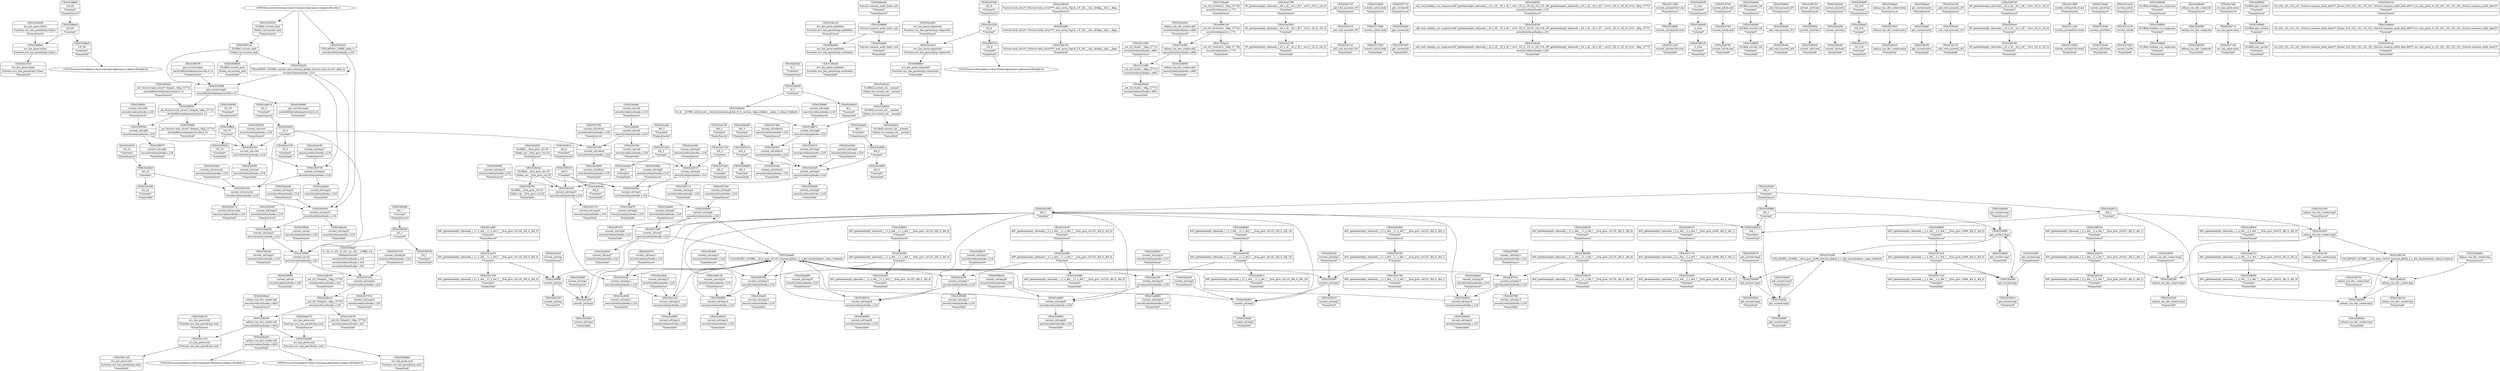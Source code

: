 digraph {
	CE0x52d4400 [shape=record,shape=Mrecord,label="{CE0x52d4400|avc_has_perm:tclass|Function::avc_has_perm&Arg::tclass::|*SummSource*}"]
	CE0x52e5020 [shape=record,shape=Mrecord,label="{CE0x52e5020|i32_22|*Constant*|*SummSource*}"]
	CE0x52d8690 [shape=record,shape=Mrecord,label="{CE0x52d8690|%struct.common_audit_data*_null|*Constant*}"]
	CE0x52dde50 [shape=record,shape=Mrecord,label="{CE0x52dde50|i8_1|*Constant*}"]
	CE0x52f1db0 [shape=record,shape=Mrecord,label="{CE0x52f1db0|current_sid:tobool1|security/selinux/hooks.c,218|*SummSource*}"]
	CE0x530c260 [shape=record,shape=Mrecord,label="{CE0x530c260|i32_22|*Constant*|*SummSink*}"]
	"CONST[source:0(mediator),value:0(static)][purpose:{operation}][SnkIdx:3]"
	CE0x52eb1f0 [shape=record,shape=Mrecord,label="{CE0x52eb1f0|selinux_tun_dev_create:tmp3|*SummSink*}"]
	CE0x52f3010 [shape=record,shape=Mrecord,label="{CE0x52f3010|current_sid:tmp2|*SummSink*}"]
	CE0x52e3b80 [shape=record,shape=Mrecord,label="{CE0x52e3b80|i64_5|*Constant*|*SummSink*}"]
	CE0x530aff0 [shape=record,shape=Mrecord,label="{CE0x530aff0|%struct.task_struct*_(%struct.task_struct**)*_asm_movq_%gs:$_1:P_,$0_,_r,im,_dirflag_,_fpsr_,_flags_}"]
	CE0x52e1260 [shape=record,shape=Mrecord,label="{CE0x52e1260|selinux_tun_dev_create:tmp3|*SummSource*}"]
	CE0x6996140 [shape=record,shape=Mrecord,label="{CE0x6996140|_ret_i32_%retval.0,_!dbg_!27728|security/selinux/avc.c,775}"]
	CE0x52e2780 [shape=record,shape=Mrecord,label="{CE0x52e2780|i8*_getelementptr_inbounds_(_45_x_i8_,_45_x_i8_*_.str12,_i32_0,_i32_0)|*Constant*|*SummSource*}"]
	CE0x52dc2b0 [shape=record,shape=Mrecord,label="{CE0x52dc2b0|current_sid:tmp1}"]
	CE0x52e4380 [shape=record,shape=Mrecord,label="{CE0x52e4380|i64*_getelementptr_inbounds_(_11_x_i64_,_11_x_i64_*___llvm_gcov_ctr125,_i64_0,_i64_9)|*Constant*|*SummSink*}"]
	CE0x52fa260 [shape=record,shape=Mrecord,label="{CE0x52fa260|i64*_getelementptr_inbounds_(_11_x_i64_,_11_x_i64_*___llvm_gcov_ctr125,_i64_0,_i64_6)|*Constant*|*SummSink*}"]
	CE0x52dc570 [shape=record,shape=Mrecord,label="{CE0x52dc570|_call_void_mcount()_#3}"]
	CE0x52fd090 [shape=record,shape=Mrecord,label="{CE0x52fd090|current_sid:tmp14|security/selinux/hooks.c,218}"]
	CE0x52e2b10 [shape=record,shape=Mrecord,label="{CE0x52e2b10|current_sid:tmp4|security/selinux/hooks.c,218}"]
	CE0x52fdd40 [shape=record,shape=Mrecord,label="{CE0x52fdd40|0:_i8,_:_GCMR_current_sid.__warned_internal_global_i8_0,_section_.data.unlikely_,_align_1:_elem_0:default:}"]
	CE0x725ba10 [shape=record,shape=Mrecord,label="{CE0x725ba10|_ret_i32_%retval.0,_!dbg_!27728|security/selinux/avc.c,775|*SummSink*}"]
	CE0x5318a50 [shape=record,shape=Mrecord,label="{CE0x5318a50|current_sid:do.body|*SummSource*}"]
	CE0x5306d90 [shape=record,shape=Mrecord,label="{CE0x5306d90|get_current:bb}"]
	CE0x52df240 [shape=record,shape=Mrecord,label="{CE0x52df240|_call_void_lockdep_rcu_suspicious(i8*_getelementptr_inbounds_(_25_x_i8_,_25_x_i8_*_.str3,_i32_0,_i32_0),_i32_218,_i8*_getelementptr_inbounds_(_45_x_i8_,_45_x_i8_*_.str12,_i32_0,_i32_0))_#10,_!dbg_!27727|security/selinux/hooks.c,218|*SummSource*}"]
	CE0x533cb80 [shape=record,shape=Mrecord,label="{CE0x533cb80|COLLAPSED:_GCMRE___llvm_gcov_ctr98_internal_global_2_x_i64_zeroinitializer:_elem_0:default:}"]
	CE0x52f5680 [shape=record,shape=Mrecord,label="{CE0x52f5680|current_sid:tmp17|security/selinux/hooks.c,218|*SummSink*}"]
	CE0x52f7bf0 [shape=record,shape=Mrecord,label="{CE0x52f7bf0|current_sid:tobool|security/selinux/hooks.c,218|*SummSource*}"]
	CE0x52fdf00 [shape=record,shape=Mrecord,label="{CE0x52fdf00|current_sid:tmp8|security/selinux/hooks.c,218|*SummSource*}"]
	CE0x52dc6e0 [shape=record,shape=Mrecord,label="{CE0x52dc6e0|current_sid:call|security/selinux/hooks.c,218}"]
	CE0x52e5bc0 [shape=record,shape=Mrecord,label="{CE0x52e5bc0|GLOBAL:current_sid.__warned|Global_var:current_sid.__warned|*SummSink*}"]
	CE0x52fce40 [shape=record,shape=Mrecord,label="{CE0x52fce40|current_sid:tmp13|security/selinux/hooks.c,218|*SummSink*}"]
	CE0x52f4440 [shape=record,shape=Mrecord,label="{CE0x52f4440|selinux_tun_dev_create:call|security/selinux/hooks.c,4652}"]
	CE0x5306f20 [shape=record,shape=Mrecord,label="{CE0x5306f20|i64*_getelementptr_inbounds_(_2_x_i64_,_2_x_i64_*___llvm_gcov_ctr98,_i64_0,_i64_0)|*Constant*|*SummSource*}"]
	CE0x52f7c90 [shape=record,shape=Mrecord,label="{CE0x52f7c90|current_sid:tobool|security/selinux/hooks.c,218}"]
	CE0x5359470 [shape=record,shape=Mrecord,label="{CE0x5359470|get_current:tmp2|*SummSource*}"]
	CE0x52e36a0 [shape=record,shape=Mrecord,label="{CE0x52e36a0|current_sid:tmp12|security/selinux/hooks.c,218|*SummSource*}"]
	CE0x5311d50 [shape=record,shape=Mrecord,label="{CE0x5311d50|current_sid:land.lhs.true|*SummSource*}"]
	CE0x532e880 [shape=record,shape=Mrecord,label="{CE0x532e880|get_current:tmp4|./arch/x86/include/asm/current.h,14}"]
	CE0x5300700 [shape=record,shape=Mrecord,label="{CE0x5300700|current_sid:tmp21|security/selinux/hooks.c,218}"]
	CE0x52f96f0 [shape=record,shape=Mrecord,label="{CE0x52f96f0|current_sid:call4|security/selinux/hooks.c,218|*SummSource*}"]
	CE0x4bd90e0 [shape=record,shape=Mrecord,label="{CE0x4bd90e0|_ret_i32_%call1,_!dbg_!27714|security/selinux/hooks.c,4661|*SummSink*}"]
	CE0x533cbf0 [shape=record,shape=Mrecord,label="{CE0x533cbf0|get_current:tmp|*SummSource*}"]
	CE0x53011a0 [shape=record,shape=Mrecord,label="{CE0x53011a0|avc_has_perm:tsid|Function::avc_has_perm&Arg::tsid::|*SummSink*}"]
	CE0x52ddba0 [shape=record,shape=Mrecord,label="{CE0x52ddba0|current_sid:tmp16|security/selinux/hooks.c,218|*SummSource*}"]
	CE0x530f860 [shape=record,shape=Mrecord,label="{CE0x530f860|current_sid:sid|security/selinux/hooks.c,220|*SummSink*}"]
	CE0x52e2be0 [shape=record,shape=Mrecord,label="{CE0x52e2be0|i64_3|*Constant*|*SummSink*}"]
	CE0x530f9e0 [shape=record,shape=Mrecord,label="{CE0x530f9e0|current_sid:sid|security/selinux/hooks.c,220|*SummSource*}"]
	CE0x52daa20 [shape=record,shape=Mrecord,label="{CE0x52daa20|selinux_tun_dev_create:call|security/selinux/hooks.c,4652|*SummSink*}"]
	CE0x52e62d0 [shape=record,shape=Mrecord,label="{CE0x52e62d0|current_sid:tmp14|security/selinux/hooks.c,218|*SummSink*}"]
	CE0x52f5910 [shape=record,shape=Mrecord,label="{CE0x52f5910|current_sid:tmp18|security/selinux/hooks.c,218}"]
	CE0x52e6400 [shape=record,shape=Mrecord,label="{CE0x52e6400|i1_true|*Constant*}"]
	CE0x52e8560 [shape=record,shape=Mrecord,label="{CE0x52e8560|i64*_getelementptr_inbounds_(_11_x_i64_,_11_x_i64_*___llvm_gcov_ctr125,_i64_0,_i64_10)|*Constant*|*SummSource*}"]
	CE0x5308e40 [shape=record,shape=Mrecord,label="{CE0x5308e40|current_sid:tmp20|security/selinux/hooks.c,218|*SummSource*}"]
	CE0x52da760 [shape=record,shape=Mrecord,label="{CE0x52da760|current_sid:do.end|*SummSink*}"]
	CE0x52e2c80 [shape=record,shape=Mrecord,label="{CE0x52e2c80|current_sid:tmp4|security/selinux/hooks.c,218|*SummSource*}"]
	CE0x5300020 [shape=record,shape=Mrecord,label="{CE0x5300020|i32_78|*Constant*|*SummSink*}"]
	CE0x52e5f40 [shape=record,shape=Mrecord,label="{CE0x52e5f40|selinux_tun_dev_create:tmp2|*SummSource*}"]
	CE0x52e81d0 [shape=record,shape=Mrecord,label="{CE0x52e81d0|i64*_getelementptr_inbounds_(_11_x_i64_,_11_x_i64_*___llvm_gcov_ctr125,_i64_0,_i64_10)|*Constant*}"]
	CE0x52f78f0 [shape=record,shape=Mrecord,label="{CE0x52f78f0|current_sid:tmp15|security/selinux/hooks.c,218|*SummSink*}"]
	CE0x530f360 [shape=record,shape=Mrecord,label="{CE0x530f360|i32_1|*Constant*}"]
	CE0x52f7da0 [shape=record,shape=Mrecord,label="{CE0x52f7da0|i64_2|*Constant*|*SummSink*}"]
	CE0x52db310 [shape=record,shape=Mrecord,label="{CE0x52db310|i64*_getelementptr_inbounds_(_2_x_i64_,_2_x_i64_*___llvm_gcov_ctr410,_i64_0,_i64_0)|*Constant*}"]
	CE0x52f1870 [shape=record,shape=Mrecord,label="{CE0x52f1870|current_sid:tmp11|security/selinux/hooks.c,218|*SummSource*}"]
	CE0x52e2180 [shape=record,shape=Mrecord,label="{CE0x52e2180|i64*_getelementptr_inbounds_(_11_x_i64_,_11_x_i64_*___llvm_gcov_ctr125,_i64_0,_i64_0)|*Constant*|*SummSink*}"]
	CE0x52e53e0 [shape=record,shape=Mrecord,label="{CE0x52e53e0|selinux_tun_dev_create:tmp2|*SummSink*}"]
	CE0x52fb090 [shape=record,shape=Mrecord,label="{CE0x52fb090|current_sid:tmp1|*SummSource*}"]
	CE0x52f7880 [shape=record,shape=Mrecord,label="{CE0x52f7880|current_sid:tmp15|security/selinux/hooks.c,218|*SummSource*}"]
	CE0x5300090 [shape=record,shape=Mrecord,label="{CE0x5300090|i32_78|*Constant*|*SummSource*}"]
	CE0x52dc320 [shape=record,shape=Mrecord,label="{CE0x52dc320|current_sid:tmp|*SummSink*}"]
	CE0x725ba80 [shape=record,shape=Mrecord,label="{CE0x725ba80|_ret_i32_%retval.0,_!dbg_!27728|security/selinux/avc.c,775|*SummSource*}"]
	CE0x53068f0 [shape=record,shape=Mrecord,label="{CE0x53068f0|get_current:tmp4|./arch/x86/include/asm/current.h,14|*SummSink*}"]
	CE0x52e3290 [shape=record,shape=Mrecord,label="{CE0x52e3290|i32_8|*Constant*|*SummSource*}"]
	CE0x52f7eb0 [shape=record,shape=Mrecord,label="{CE0x52f7eb0|i64_3|*Constant*}"]
	CE0x52f3080 [shape=record,shape=Mrecord,label="{CE0x52f3080|current_sid:tmp2}"]
	CE0x52da1e0 [shape=record,shape=Mrecord,label="{CE0x52da1e0|selinux_tun_dev_create:tmp|*SummSink*}"]
	CE0x5311dc0 [shape=record,shape=Mrecord,label="{CE0x5311dc0|current_sid:land.lhs.true|*SummSink*}"]
	CE0x52e41f0 [shape=record,shape=Mrecord,label="{CE0x52e41f0|i64*_getelementptr_inbounds_(_11_x_i64_,_11_x_i64_*___llvm_gcov_ctr125,_i64_0,_i64_9)|*Constant*|*SummSource*}"]
	CE0x52f7260 [shape=record,shape=Mrecord,label="{CE0x52f7260|current_sid:tmp6|security/selinux/hooks.c,218|*SummSource*}"]
	CE0x52e7170 [shape=record,shape=Mrecord,label="{CE0x52e7170|i64*_getelementptr_inbounds_(_2_x_i64_,_2_x_i64_*___llvm_gcov_ctr98,_i64_0,_i64_1)|*Constant*}"]
	CE0x52d4a00 [shape=record,shape=Mrecord,label="{CE0x52d4a00|GLOBAL:current_sid|*Constant*|*SummSource*}"]
	CE0x6f887e0 [shape=record,shape=Mrecord,label="{CE0x6f887e0|i32_8|*Constant*|*SummSink*}"]
	CE0x6f888e0 [shape=record,shape=Mrecord,label="{CE0x6f888e0|avc_has_perm:requested|Function::avc_has_perm&Arg::requested::|*SummSink*}"]
	CE0x52d89c0 [shape=record,shape=Mrecord,label="{CE0x52d89c0|i64*_getelementptr_inbounds_(_2_x_i64_,_2_x_i64_*___llvm_gcov_ctr410,_i64_0,_i64_0)|*Constant*|*SummSource*}"]
	CE0x52faa00 [shape=record,shape=Mrecord,label="{CE0x52faa00|_call_void_mcount()_#3|*SummSink*}"]
	CE0x52fe4a0 [shape=record,shape=Mrecord,label="{CE0x52fe4a0|GLOBAL:__llvm_gcov_ctr125|Global_var:__llvm_gcov_ctr125}"]
	CE0x53594e0 [shape=record,shape=Mrecord,label="{CE0x53594e0|get_current:tmp2|*SummSink*}"]
	CE0x530cbb0 [shape=record,shape=Mrecord,label="{CE0x530cbb0|i64*_getelementptr_inbounds_(_2_x_i64_,_2_x_i64_*___llvm_gcov_ctr98,_i64_0,_i64_1)|*Constant*|*SummSink*}"]
	CE0x52dc390 [shape=record,shape=Mrecord,label="{CE0x52dc390|i64_1|*Constant*}"]
	CE0x530b350 [shape=record,shape=Mrecord,label="{CE0x530b350|current_sid:if.end|*SummSource*}"]
	CE0x530ba80 [shape=record,shape=Mrecord,label="{CE0x530ba80|i64_4|*Constant*|*SummSource*}"]
	CE0x725b9a0 [shape=record,shape=Mrecord,label="{CE0x725b9a0|avc_has_perm:auditdata|Function::avc_has_perm&Arg::auditdata::|*SummSink*}"]
	CE0x52dbcb0 [shape=record,shape=Mrecord,label="{CE0x52dbcb0|current_sid:entry|*SummSink*}"]
	CE0x52df1d0 [shape=record,shape=Mrecord,label="{CE0x52df1d0|_call_void_lockdep_rcu_suspicious(i8*_getelementptr_inbounds_(_25_x_i8_,_25_x_i8_*_.str3,_i32_0,_i32_0),_i32_218,_i8*_getelementptr_inbounds_(_45_x_i8_,_45_x_i8_*_.str12,_i32_0,_i32_0))_#10,_!dbg_!27727|security/selinux/hooks.c,218}"]
	CE0x52e46b0 [shape=record,shape=Mrecord,label="{CE0x52e46b0|current_sid:tobool|security/selinux/hooks.c,218|*SummSink*}"]
	CE0x52e6af0 [shape=record,shape=Mrecord,label="{CE0x52e6af0|COLLAPSED:_GCMRE___llvm_gcov_ctr125_internal_global_11_x_i64_zeroinitializer:_elem_0:default:}"]
	CE0x52e1e20 [shape=record,shape=Mrecord,label="{CE0x52e1e20|current_sid:tmp12|security/selinux/hooks.c,218}"]
	CE0x52f9f30 [shape=record,shape=Mrecord,label="{CE0x52f9f30|i64*_getelementptr_inbounds_(_11_x_i64_,_11_x_i64_*___llvm_gcov_ctr125,_i64_0,_i64_6)|*Constant*|*SummSource*}"]
	CE0x52dbe10 [shape=record,shape=Mrecord,label="{CE0x52dbe10|_ret_i32_%tmp24,_!dbg_!27742|security/selinux/hooks.c,220}"]
	CE0x52f4b60 [shape=record,shape=Mrecord,label="{CE0x52f4b60|i32_218|*Constant*|*SummSource*}"]
	CE0x52d9c20 [shape=record,shape=Mrecord,label="{CE0x52d9c20|selinux_tun_dev_create:entry|*SummSink*}"]
	CE0x52f2010 [shape=record,shape=Mrecord,label="{CE0x52f2010|i64_4|*Constant*}"]
	CE0x5317940 [shape=record,shape=Mrecord,label="{CE0x5317940|current_sid:do.body|*SummSink*}"]
	CE0x52e4080 [shape=record,shape=Mrecord,label="{CE0x52e4080|i64*_getelementptr_inbounds_(_11_x_i64_,_11_x_i64_*___llvm_gcov_ctr125,_i64_0,_i64_9)|*Constant*}"]
	CE0x52f6ba0 [shape=record,shape=Mrecord,label="{CE0x52f6ba0|get_current:entry|*SummSource*}"]
	CE0x52fe780 [shape=record,shape=Mrecord,label="{CE0x52fe780|GLOBAL:__llvm_gcov_ctr125|Global_var:__llvm_gcov_ctr125|*SummSink*}"]
	CE0x52de6a0 [shape=record,shape=Mrecord,label="{CE0x52de6a0|selinux_tun_dev_create:entry|*SummSource*}"]
	CE0x52e8680 [shape=record,shape=Mrecord,label="{CE0x52e8680|current_sid:tmp19|security/selinux/hooks.c,218|*SummSink*}"]
	CE0x52e3f20 [shape=record,shape=Mrecord,label="{CE0x52e3f20|selinux_tun_dev_create:tmp3}"]
	CE0x52fe810 [shape=record,shape=Mrecord,label="{CE0x52fe810|i64_0|*Constant*|*SummSource*}"]
	CE0x5306420 [shape=record,shape=Mrecord,label="{CE0x5306420|GLOBAL:current_task|Global_var:current_task|*SummSource*}"]
	CE0x52da130 [shape=record,shape=Mrecord,label="{CE0x52da130|avc_has_perm:tsid|Function::avc_has_perm&Arg::tsid::|*SummSource*}"]
	CE0x5307a70 [shape=record,shape=Mrecord,label="{CE0x5307a70|i64*_getelementptr_inbounds_(_2_x_i64_,_2_x_i64_*___llvm_gcov_ctr98,_i64_0,_i64_0)|*Constant*}"]
	CE0x530c420 [shape=record,shape=Mrecord,label="{CE0x530c420|COLLAPSED:_CMRE:_elem_0::|security/selinux/hooks.c,218}"]
	CE0x52d8de0 [shape=record,shape=Mrecord,label="{CE0x52d8de0|avc_has_perm:ssid|Function::avc_has_perm&Arg::ssid::|*SummSink*}"]
	CE0x52de330 [shape=record,shape=Mrecord,label="{CE0x52de330|i64*_getelementptr_inbounds_(_2_x_i64_,_2_x_i64_*___llvm_gcov_ctr410,_i64_0,_i64_1)|*Constant*|*SummSink*}"]
	CE0x52e82b0 [shape=record,shape=Mrecord,label="{CE0x52e82b0|current_sid:tmp19|security/selinux/hooks.c,218|*SummSource*}"]
	CE0x52e65d0 [shape=record,shape=Mrecord,label="{CE0x52e65d0|i1_true|*Constant*|*SummSource*}"]
	CE0x52e69f0 [shape=record,shape=Mrecord,label="{CE0x52e69f0|current_sid:tmp}"]
	CE0x66bafb0 [shape=record,shape=Mrecord,label="{CE0x66bafb0|avc_has_perm:auditdata|Function::avc_has_perm&Arg::auditdata::}"]
	CE0x52e2220 [shape=record,shape=Mrecord,label="{CE0x52e2220|current_sid:tmp|*SummSource*}"]
	CE0x5307940 [shape=record,shape=Mrecord,label="{CE0x5307940|get_current:bb|*SummSink*}"]
	CE0x52f6af0 [shape=record,shape=Mrecord,label="{CE0x52f6af0|get_current:entry}"]
	CE0x53154f0 [shape=record,shape=Mrecord,label="{CE0x53154f0|_ret_i32_%call1,_!dbg_!27714|security/selinux/hooks.c,4661}"]
	CE0x52ebf00 [shape=record,shape=Mrecord,label="{CE0x52ebf00|current_sid:tmp18|security/selinux/hooks.c,218|*SummSink*}"]
	CE0x532e7c0 [shape=record,shape=Mrecord,label="{CE0x532e7c0|_call_void_mcount()_#3|*SummSink*}"]
	CE0x52f7470 [shape=record,shape=Mrecord,label="{CE0x52f7470|current_sid:tmp6|security/selinux/hooks.c,218|*SummSink*}"]
	CE0x52d52f0 [shape=record,shape=Mrecord,label="{CE0x52d52f0|i64_1|*Constant*|*SummSource*}"]
	CE0x52d9fd0 [shape=record,shape=Mrecord,label="{CE0x52d9fd0|GLOBAL:current_sid|*Constant*|*SummSink*}"]
	CE0x52e6010 [shape=record,shape=Mrecord,label="{CE0x52e6010|i64*_getelementptr_inbounds_(_2_x_i64_,_2_x_i64_*___llvm_gcov_ctr98,_i64_0,_i64_1)|*Constant*|*SummSource*}"]
	CE0x52d9750 [shape=record,shape=Mrecord,label="{CE0x52d9750|selinux_tun_dev_create:tmp1|*SummSource*}"]
	CE0x52fd790 [shape=record,shape=Mrecord,label="{CE0x52fd790|i8*_getelementptr_inbounds_(_25_x_i8_,_25_x_i8_*_.str3,_i32_0,_i32_0)|*Constant*|*SummSink*}"]
	CE0x5312f60 [shape=record,shape=Mrecord,label="{CE0x5312f60|current_sid:land.lhs.true2|*SummSource*}"]
	CE0x5319c60 [shape=record,shape=Mrecord,label="{CE0x5319c60|current_sid:if.then}"]
	CE0x52e3a40 [shape=record,shape=Mrecord,label="{CE0x52e3a40|current_sid:tmp9|security/selinux/hooks.c,218}"]
	CE0x530cb40 [shape=record,shape=Mrecord,label="{CE0x530cb40|current_sid:tmp22|security/selinux/hooks.c,218|*SummSource*}"]
	CE0x52fdbe0 [shape=record,shape=Mrecord,label="{CE0x52fdbe0|i16_49|*Constant*}"]
	CE0x5313120 [shape=record,shape=Mrecord,label="{CE0x5313120|current_sid:bb}"]
	CE0x52e6120 [shape=record,shape=Mrecord,label="{CE0x52e6120|current_sid:tmp14|security/selinux/hooks.c,218|*SummSource*}"]
	CE0x52d42a0 [shape=record,shape=Mrecord,label="{CE0x52d42a0|current_sid:entry|*SummSource*}"]
	CE0x52e4eb0 [shape=record,shape=Mrecord,label="{CE0x52e4eb0|current_sid:tmp21|security/selinux/hooks.c,218|*SummSink*}"]
	CE0x52d6180 [shape=record,shape=Mrecord,label="{CE0x52d6180|selinux_tun_dev_create:tmp2}"]
	CE0x52dea50 [shape=record,shape=Mrecord,label="{CE0x52dea50|current_sid:tmp3|*SummSource*}"]
	CE0x52e1020 [shape=record,shape=Mrecord,label="{CE0x52e1020|i32_0|*Constant*|*SummSink*}"]
	CE0x52fd700 [shape=record,shape=Mrecord,label="{CE0x52fd700|i8*_getelementptr_inbounds_(_25_x_i8_,_25_x_i8_*_.str3,_i32_0,_i32_0)|*Constant*|*SummSource*}"]
	CE0x52f2590 [shape=record,shape=Mrecord,label="{CE0x52f2590|current_sid:tmp13|security/selinux/hooks.c,218}"]
	CE0x52fd9a0 [shape=record,shape=Mrecord,label="{CE0x52fd9a0|GLOBAL:lockdep_rcu_suspicious|*Constant*|*SummSink*}"]
	CE0x52fcdd0 [shape=record,shape=Mrecord,label="{CE0x52fcdd0|current_sid:tmp13|security/selinux/hooks.c,218|*SummSource*}"]
	CE0x52f28f0 [shape=record,shape=Mrecord,label="{CE0x52f28f0|i64*_getelementptr_inbounds_(_11_x_i64_,_11_x_i64_*___llvm_gcov_ctr125,_i64_0,_i64_6)|*Constant*}"]
	CE0x52d4ab0 [shape=record,shape=Mrecord,label="{CE0x52d4ab0|selinux_tun_dev_create:tmp|*SummSource*}"]
	CE0x52d8e90 [shape=record,shape=Mrecord,label="{CE0x52d8e90|selinux_tun_dev_create:bb|*SummSource*}"]
	CE0x52e86f0 [shape=record,shape=Mrecord,label="{CE0x52e86f0|current_sid:tmp20|security/selinux/hooks.c,218}"]
	CE0x52e0e70 [shape=record,shape=Mrecord,label="{CE0x52e0e70|i32_0|*Constant*|*SummSource*}"]
	CE0x532de90 [shape=record,shape=Mrecord,label="{CE0x532de90|get_current:tmp3|*SummSource*}"]
	CE0x52e8a80 [shape=record,shape=Mrecord,label="{CE0x52e8a80|current_sid:tmp7|security/selinux/hooks.c,218|*SummSource*}"]
	"CONST[source:2(external),value:2(dynamic)][purpose:{subject}][SrcIdx:1]"
	CE0x52dc750 [shape=record,shape=Mrecord,label="{CE0x52dc750|_call_void_mcount()_#3|*SummSource*}"]
	CE0x52f9870 [shape=record,shape=Mrecord,label="{CE0x52f9870|current_sid:call4|security/selinux/hooks.c,218|*SummSink*}"]
	CE0x530df00 [shape=record,shape=Mrecord,label="{CE0x530df00|current_sid:tmp5|security/selinux/hooks.c,218|*SummSource*}"]
	CE0x53093b0 [shape=record,shape=Mrecord,label="{CE0x53093b0|current_sid:call4|security/selinux/hooks.c,218}"]
	CE0x52e43f0 [shape=record,shape=Mrecord,label="{CE0x52e43f0|current_sid:tmp17|security/selinux/hooks.c,218}"]
	CE0x52e8830 [shape=record,shape=Mrecord,label="{CE0x52e8830|selinux_tun_dev_create:call1|security/selinux/hooks.c,4661|*SummSink*}"]
	CE0x530c5a0 [shape=record,shape=Mrecord,label="{CE0x530c5a0|current_sid:security|security/selinux/hooks.c,218|*SummSource*}"]
	CE0x530c670 [shape=record,shape=Mrecord,label="{CE0x530c670|current_sid:security|security/selinux/hooks.c,218|*SummSink*}"]
	CE0x53077c0 [shape=record,shape=Mrecord,label="{CE0x53077c0|get_current:bb|*SummSource*}"]
	CE0x52dc0b0 [shape=record,shape=Mrecord,label="{CE0x52dc0b0|GLOBAL:current_sid|*Constant*}"]
	CE0x52d6fe0 [shape=record,shape=Mrecord,label="{CE0x52d6fe0|avc_has_perm:tclass|Function::avc_has_perm&Arg::tclass::}"]
	CE0x5308500 [shape=record,shape=Mrecord,label="{CE0x5308500|i64*_getelementptr_inbounds_(_11_x_i64_,_11_x_i64_*___llvm_gcov_ctr125,_i64_0,_i64_8)|*Constant*|*SummSource*}"]
	CE0x52d8d30 [shape=record,shape=Mrecord,label="{CE0x52d8d30|i64*_getelementptr_inbounds_(_2_x_i64_,_2_x_i64_*___llvm_gcov_ctr410,_i64_0,_i64_0)|*Constant*|*SummSink*}"]
	CE0x5308490 [shape=record,shape=Mrecord,label="{CE0x5308490|i64*_getelementptr_inbounds_(_11_x_i64_,_11_x_i64_*___llvm_gcov_ctr125,_i64_0,_i64_8)|*Constant*}"]
	CE0x530df70 [shape=record,shape=Mrecord,label="{CE0x530df70|current_sid:tmp5|security/selinux/hooks.c,218|*SummSink*}"]
	CE0x530f700 [shape=record,shape=Mrecord,label="{CE0x530f700|i32_1|*Constant*|*SummSink*}"]
	CE0x5319e40 [shape=record,shape=Mrecord,label="{CE0x5319e40|current_sid:if.then|*SummSink*}"]
	CE0x52e8c00 [shape=record,shape=Mrecord,label="{CE0x52e8c00|current_sid:tmp7|security/selinux/hooks.c,218|*SummSink*}"]
	CE0x5308b50 [shape=record,shape=Mrecord,label="{CE0x5308b50|GLOBAL:current_task|Global_var:current_task|*SummSink*}"]
	CE0x52dc7c0 [shape=record,shape=Mrecord,label="{CE0x52dc7c0|_call_void_mcount()_#3|*SummSink*}"]
	CE0x52fc700 [shape=record,shape=Mrecord,label="{CE0x52fc700|current_sid:call|security/selinux/hooks.c,218|*SummSink*}"]
	CE0x52fc840 [shape=record,shape=Mrecord,label="{CE0x52fc840|i32_0|*Constant*}"]
	CE0x52eca60 [shape=record,shape=Mrecord,label="{CE0x52eca60|current_sid:call|security/selinux/hooks.c,218|*SummSource*}"]
	"CONST[source:0(mediator),value:2(dynamic)][purpose:{object}][SnkIdx:1]"
	CE0x52df870 [shape=record,shape=Mrecord,label="{CE0x52df870|current_sid:tmp8|security/selinux/hooks.c,218}"]
	CE0x52d4710 [shape=record,shape=Mrecord,label="{CE0x52d4710|avc_has_perm:entry}"]
	CE0x532df90 [shape=record,shape=Mrecord,label="{CE0x532df90|get_current:tmp3|*SummSink*}"]
	CE0x52e2aa0 [shape=record,shape=Mrecord,label="{CE0x52e2aa0|i64_3|*Constant*|*SummSource*}"]
	CE0x52dbb50 [shape=record,shape=Mrecord,label="{CE0x52dbb50|selinux_tun_dev_create:bb|*SummSink*}"]
	CE0x5359980 [shape=record,shape=Mrecord,label="{CE0x5359980|i64_1|*Constant*}"]
	CE0x52e55e0 [shape=record,shape=Mrecord,label="{CE0x52e55e0|i64*_getelementptr_inbounds_(_11_x_i64_,_11_x_i64_*___llvm_gcov_ctr125,_i64_0,_i64_1)|*Constant*|*SummSource*}"]
	CE0x52f16a0 [shape=record,shape=Mrecord,label="{CE0x52f16a0|current_sid:tmp11|security/selinux/hooks.c,218}"]
	CE0x52d9150 [shape=record,shape=Mrecord,label="{CE0x52d9150|_ret_i32_%tmp24,_!dbg_!27742|security/selinux/hooks.c,220|*SummSource*}"]
	CE0x52f6960 [shape=record,shape=Mrecord,label="{CE0x52f6960|GLOBAL:get_current|*Constant*|*SummSink*}"]
	CE0x52e1150 [shape=record,shape=Mrecord,label="{CE0x52e1150|avc_has_perm:tsid|Function::avc_has_perm&Arg::tsid::}"]
	CE0x52f6fd0 [shape=record,shape=Mrecord,label="{CE0x52f6fd0|_ret_%struct.task_struct*_%tmp4,_!dbg_!27714|./arch/x86/include/asm/current.h,14|*SummSink*}"]
	CE0x52e3410 [shape=record,shape=Mrecord,label="{CE0x52e3410|avc_has_perm:requested|Function::avc_has_perm&Arg::requested::}"]
	CE0x5300320 [shape=record,shape=Mrecord,label="{CE0x5300320|current_sid:cred|security/selinux/hooks.c,218|*SummSource*}"]
	CE0x52e4720 [shape=record,shape=Mrecord,label="{CE0x52e4720|i64_2|*Constant*}"]
	CE0x530c9c0 [shape=record,shape=Mrecord,label="{CE0x530c9c0|current_sid:tmp22|security/selinux/hooks.c,218}"]
	CE0x52e74f0 [shape=record,shape=Mrecord,label="{CE0x52e74f0|avc_has_perm:entry|*SummSource*}"]
	CE0x52fd800 [shape=record,shape=Mrecord,label="{CE0x52fd800|GLOBAL:lockdep_rcu_suspicious|*Constant*}"]
	CE0x52e8610 [shape=record,shape=Mrecord,label="{CE0x52e8610|i64*_getelementptr_inbounds_(_11_x_i64_,_11_x_i64_*___llvm_gcov_ctr125,_i64_0,_i64_10)|*Constant*|*SummSink*}"]
	CE0x52ec6f0 [shape=record,shape=Mrecord,label="{CE0x52ec6f0|selinux_tun_dev_create:call1|security/selinux/hooks.c,4661}"]
	CE0x66baed0 [shape=record,shape=Mrecord,label="{CE0x66baed0|%struct.common_audit_data*_null|*Constant*|*SummSource*}"]
	CE0x52de280 [shape=record,shape=Mrecord,label="{CE0x52de280|avc_has_perm:ssid|Function::avc_has_perm&Arg::ssid::}"]
	CE0x52d48a0 [shape=record,shape=Mrecord,label="{CE0x52d48a0|i16_49|*Constant*|*SummSink*}"]
	CE0x52db7e0 [shape=record,shape=Mrecord,label="{CE0x52db7e0|COLLAPSED:_GCMRE___llvm_gcov_ctr410_internal_global_2_x_i64_zeroinitializer:_elem_0:default:}"]
	CE0x530de90 [shape=record,shape=Mrecord,label="{CE0x530de90|current_sid:tmp6|security/selinux/hooks.c,218}"]
	CE0x52f6f30 [shape=record,shape=Mrecord,label="{CE0x52f6f30|_ret_%struct.task_struct*_%tmp4,_!dbg_!27714|./arch/x86/include/asm/current.h,14}"]
	CE0x52fe650 [shape=record,shape=Mrecord,label="{CE0x52fe650|GLOBAL:__llvm_gcov_ctr125|Global_var:__llvm_gcov_ctr125|*SummSource*}"]
	CE0x52d7810 [shape=record,shape=Mrecord,label="{CE0x52d7810|selinux_tun_dev_create:entry}"]
	CE0x52e5a40 [shape=record,shape=Mrecord,label="{CE0x52e5a40|GLOBAL:current_sid.__warned|Global_var:current_sid.__warned|*SummSource*}"]
	CE0x52f4130 [shape=record,shape=Mrecord,label="{CE0x52f4130|i32_(i32,_i32,_i16,_i32,_%struct.common_audit_data*)*_bitcast_(i32_(i32,_i32,_i16,_i32,_%struct.common_audit_data.495*)*_avc_has_perm_to_i32_(i32,_i32,_i16,_i32,_%struct.common_audit_data*)*)|*Constant*|*SummSource*}"]
	CE0x52d94a0 [shape=record,shape=Mrecord,label="{CE0x52d94a0|selinux_tun_dev_create:call|security/selinux/hooks.c,4652|*SummSource*}"]
	CE0x52e9450 [shape=record,shape=Mrecord,label="{CE0x52e9450|i8_1|*Constant*|*SummSink*}"]
	CE0x52fb160 [shape=record,shape=Mrecord,label="{CE0x52fb160|i64*_getelementptr_inbounds_(_11_x_i64_,_11_x_i64_*___llvm_gcov_ctr125,_i64_0,_i64_1)|*Constant*}"]
	CE0x52df2b0 [shape=record,shape=Mrecord,label="{CE0x52df2b0|_call_void_lockdep_rcu_suspicious(i8*_getelementptr_inbounds_(_25_x_i8_,_25_x_i8_*_.str3,_i32_0,_i32_0),_i32_218,_i8*_getelementptr_inbounds_(_45_x_i8_,_45_x_i8_*_.str12,_i32_0,_i32_0))_#10,_!dbg_!27727|security/selinux/hooks.c,218|*SummSink*}"]
	CE0x5311eb0 [shape=record,shape=Mrecord,label="{CE0x5311eb0|current_sid:land.lhs.true2}"]
	CE0x52e54b0 [shape=record,shape=Mrecord,label="{CE0x52e54b0|current_sid:tmp1|*SummSink*}"]
	CE0x53167b0 [shape=record,shape=Mrecord,label="{CE0x53167b0|current_sid:do.end}"]
	CE0x52f04e0 [shape=record,shape=Mrecord,label="{CE0x52f04e0|_call_void_mcount()_#3}"]
	CE0x53001b0 [shape=record,shape=Mrecord,label="{CE0x53001b0|current_sid:cred|security/selinux/hooks.c,218}"]
	CE0x52e8d30 [shape=record,shape=Mrecord,label="{CE0x52e8d30|GLOBAL:current_sid.__warned|Global_var:current_sid.__warned}"]
	CE0x5359400 [shape=record,shape=Mrecord,label="{CE0x5359400|get_current:tmp2}"]
	CE0x5307140 [shape=record,shape=Mrecord,label="{CE0x5307140|i64*_getelementptr_inbounds_(_2_x_i64_,_2_x_i64_*___llvm_gcov_ctr98,_i64_0,_i64_0)|*Constant*|*SummSink*}"]
	CE0x530ed30 [shape=record,shape=Mrecord,label="{CE0x530ed30|current_sid:tmp23|security/selinux/hooks.c,218}"]
	CE0x52ec800 [shape=record,shape=Mrecord,label="{CE0x52ec800|avc_has_perm:requested|Function::avc_has_perm&Arg::requested::|*SummSource*}"]
	CE0x5300fd0 [shape=record,shape=Mrecord,label="{CE0x5300fd0|current_sid:tmp10|security/selinux/hooks.c,218|*SummSource*}"]
	CE0x52d8b20 [shape=record,shape=Mrecord,label="{CE0x52d8b20|selinux_tun_dev_create:tmp}"]
	CE0x52e31b0 [shape=record,shape=Mrecord,label="{CE0x52e31b0|avc_has_perm:tclass|Function::avc_has_perm&Arg::tclass::|*SummSink*}"]
	CE0x52f75d0 [shape=record,shape=Mrecord,label="{CE0x52f75d0|current_sid:tmp7|security/selinux/hooks.c,218}"]
	CE0x52de800 [shape=record,shape=Mrecord,label="{CE0x52de800|current_sid:tmp3}"]
	CE0x52fa420 [shape=record,shape=Mrecord,label="{CE0x52fa420|current_sid:tobool1|security/selinux/hooks.c,218}"]
	CE0x52f9400 [shape=record,shape=Mrecord,label="{CE0x52f9400|current_sid:if.end}"]
	CE0x52ebd80 [shape=record,shape=Mrecord,label="{CE0x52ebd80|current_sid:tmp18|security/selinux/hooks.c,218|*SummSource*}"]
	CE0x52d47f0 [shape=record,shape=Mrecord,label="{CE0x52d47f0|_ret_i32_%tmp24,_!dbg_!27742|security/selinux/hooks.c,220|*SummSink*}"]
	CE0x52d4d70 [shape=record,shape=Mrecord,label="{CE0x52d4d70|i64*_getelementptr_inbounds_(_2_x_i64_,_2_x_i64_*___llvm_gcov_ctr410,_i64_0,_i64_1)|*Constant*}"]
	CE0x532e720 [shape=record,shape=Mrecord,label="{CE0x532e720|_call_void_mcount()_#3|*SummSource*}"]
	CE0x52e3ab0 [shape=record,shape=Mrecord,label="{CE0x52e3ab0|i64_5|*Constant*|*SummSource*}"]
	CE0x52fe8b0 [shape=record,shape=Mrecord,label="{CE0x52fe8b0|_call_void_mcount()_#3|*SummSource*}"]
	CE0x52f6c90 [shape=record,shape=Mrecord,label="{CE0x52f6c90|get_current:entry|*SummSink*}"]
	CE0x530f1d0 [shape=record,shape=Mrecord,label="{CE0x530f1d0|current_sid:tmp23|security/selinux/hooks.c,218|*SummSink*}"]
	CE0x52de120 [shape=record,shape=Mrecord,label="{CE0x52de120|avc_has_perm:auditdata|Function::avc_has_perm&Arg::auditdata::|*SummSource*}"]
	CE0x52da970 [shape=record,shape=Mrecord,label="{CE0x52da970|avc_has_perm:ssid|Function::avc_has_perm&Arg::ssid::|*SummSource*}"]
	CE0x53178d0 [shape=record,shape=Mrecord,label="{CE0x53178d0|current_sid:do.body}"]
	CE0x52f1ee0 [shape=record,shape=Mrecord,label="{CE0x52f1ee0|current_sid:tobool1|security/selinux/hooks.c,218|*SummSink*}"]
	CE0x530dd00 [shape=record,shape=Mrecord,label="{CE0x530dd00|current_sid:tmp5|security/selinux/hooks.c,218}"]
	CE0x52f3180 [shape=record,shape=Mrecord,label="{CE0x52f3180|current_sid:tmp2|*SummSource*}"]
	CE0x52e68e0 [shape=record,shape=Mrecord,label="{CE0x52e68e0|get_current:tmp1|*SummSink*}"]
	CE0x53599f0 [shape=record,shape=Mrecord,label="{CE0x53599f0|get_current:tmp1}"]
	CE0x530b3c0 [shape=record,shape=Mrecord,label="{CE0x530b3c0|current_sid:if.end|*SummSink*}"]
	CE0x52e4dc0 [shape=record,shape=Mrecord,label="{CE0x52e4dc0|i32_22|*Constant*}"]
	CE0x5306ad0 [shape=record,shape=Mrecord,label="{CE0x5306ad0|0:_i32,_4:_i32,_8:_i32,_12:_i32,_:_CMRE_4,8_|*MultipleSource*|security/selinux/hooks.c,218|security/selinux/hooks.c,218|security/selinux/hooks.c,220}"]
	CE0x5307520 [shape=record,shape=Mrecord,label="{CE0x5307520|current_sid:tmp24|security/selinux/hooks.c,220|*SummSource*}"]
	CE0x52f6800 [shape=record,shape=Mrecord,label="{CE0x52f6800|GLOBAL:get_current|*Constant*|*SummSource*}"]
	CE0x531afb0 [shape=record,shape=Mrecord,label="{CE0x531afb0|i64*_getelementptr_inbounds_(_11_x_i64_,_11_x_i64_*___llvm_gcov_ctr125,_i64_0,_i64_0)|*Constant*|*SummSource*}"]
	CE0x52e25d0 [shape=record,shape=Mrecord,label="{CE0x52e25d0|i8*_getelementptr_inbounds_(_45_x_i8_,_45_x_i8_*_.str12,_i32_0,_i32_0)|*Constant*}"]
	CE0x52dd9a0 [shape=record,shape=Mrecord,label="{CE0x52dd9a0|current_sid:tmp16|security/selinux/hooks.c,218}"]
	CE0x52e4790 [shape=record,shape=Mrecord,label="{CE0x52e4790|i64_2|*Constant*|*SummSource*}"]
	CE0x5315560 [shape=record,shape=Mrecord,label="{CE0x5315560|_ret_i32_%call1,_!dbg_!27714|security/selinux/hooks.c,4661|*SummSource*}"]
	CE0x52f5110 [shape=record,shape=Mrecord,label="{CE0x52f5110|current_sid:tmp4|security/selinux/hooks.c,218|*SummSink*}"]
	CE0x52e2470 [shape=record,shape=Mrecord,label="{CE0x52e2470|i32_218|*Constant*|*SummSink*}"]
	CE0x52fa520 [shape=record,shape=Mrecord,label="{CE0x52fa520|current_sid:tmp8|security/selinux/hooks.c,218|*SummSink*}"]
	CE0x530dc90 [shape=record,shape=Mrecord,label="{CE0x530dc90|i64_0|*Constant*|*SummSink*}"]
	CE0x5307430 [shape=record,shape=Mrecord,label="{CE0x5307430|current_sid:tmp24|security/selinux/hooks.c,220}"]
	CE0x52da810 [shape=record,shape=Mrecord,label="{CE0x52da810|i64_1|*Constant*}"]
	CE0x52f41a0 [shape=record,shape=Mrecord,label="{CE0x52f41a0|i32_(i32,_i32,_i16,_i32,_%struct.common_audit_data*)*_bitcast_(i32_(i32,_i32,_i16,_i32,_%struct.common_audit_data.495*)*_avc_has_perm_to_i32_(i32,_i32,_i16,_i32,_%struct.common_audit_data*)*)|*Constant*|*SummSink*}"]
	CE0x52e88a0 [shape=record,shape=Mrecord,label="{CE0x52e88a0|i32_(i32,_i32,_i16,_i32,_%struct.common_audit_data*)*_bitcast_(i32_(i32,_i32,_i16,_i32,_%struct.common_audit_data.495*)*_avc_has_perm_to_i32_(i32,_i32,_i16,_i32,_%struct.common_audit_data*)*)|*Constant*}"]
	CE0x5307610 [shape=record,shape=Mrecord,label="{CE0x5307610|current_sid:tmp24|security/selinux/hooks.c,220|*SummSink*}"]
	CE0x53003f0 [shape=record,shape=Mrecord,label="{CE0x53003f0|current_sid:cred|security/selinux/hooks.c,218|*SummSink*}"]
	CE0x52f99a0 [shape=record,shape=Mrecord,label="{CE0x52f99a0|GLOBAL:get_current|*Constant*}"]
	CE0x52e3220 [shape=record,shape=Mrecord,label="{CE0x52e3220|i32_8|*Constant*}"]
	CE0x52e3800 [shape=record,shape=Mrecord,label="{CE0x52e3800|current_sid:tmp12|security/selinux/hooks.c,218|*SummSink*}"]
	CE0x531ae70 [shape=record,shape=Mrecord,label="{CE0x531ae70|i64*_getelementptr_inbounds_(_11_x_i64_,_11_x_i64_*___llvm_gcov_ctr125,_i64_0,_i64_0)|*Constant*}"]
	CE0x52de490 [shape=record,shape=Mrecord,label="{CE0x52de490|selinux_tun_dev_create:tmp1}"]
	CE0x52fffb0 [shape=record,shape=Mrecord,label="{CE0x52fffb0|i32_78|*Constant*}"]
	CE0x52d95f0 [shape=record,shape=Mrecord,label="{CE0x52d95f0|selinux_tun_dev_create:bb}"]
	CE0x52f7810 [shape=record,shape=Mrecord,label="{CE0x52f7810|current_sid:tmp15|security/selinux/hooks.c,218}"]
	CE0x530f940 [shape=record,shape=Mrecord,label="{CE0x530f940|current_sid:sid|security/selinux/hooks.c,220}"]
	CE0x52ddfe0 [shape=record,shape=Mrecord,label="{CE0x52ddfe0|i16_49|*Constant*|*SummSource*}"]
	CE0x52e3d20 [shape=record,shape=Mrecord,label="{CE0x52e3d20|current_sid:tmp9|security/selinux/hooks.c,218|*SummSource*}"]
	CE0x530f580 [shape=record,shape=Mrecord,label="{CE0x530f580|i32_1|*Constant*|*SummSource*}"]
	CE0x530f050 [shape=record,shape=Mrecord,label="{CE0x530f050|current_sid:tmp23|security/selinux/hooks.c,218|*SummSource*}"]
	CE0x52fdaa0 [shape=record,shape=Mrecord,label="{CE0x52fdaa0|i32_218|*Constant*}"]
	CE0x52e7100 [shape=record,shape=Mrecord,label="{CE0x52e7100|avc_has_perm:entry|*SummSink*}"]
	CE0x52e5790 [shape=record,shape=Mrecord,label="{CE0x52e5790|i64*_getelementptr_inbounds_(_11_x_i64_,_11_x_i64_*___llvm_gcov_ctr125,_i64_0,_i64_1)|*Constant*|*SummSink*}"]
	CE0x52ddd20 [shape=record,shape=Mrecord,label="{CE0x52ddd20|current_sid:tmp16|security/selinux/hooks.c,218|*SummSink*}"]
	CE0x533d010 [shape=record,shape=Mrecord,label="{CE0x533d010|get_current:tmp|*SummSink*}"]
	CE0x535a680 [shape=record,shape=Mrecord,label="{CE0x535a680|get_current:tmp}"]
	CE0x53061a0 [shape=record,shape=Mrecord,label="{CE0x53061a0|GLOBAL:current_task|Global_var:current_task}"]
	CE0x52f1570 [shape=record,shape=Mrecord,label="{CE0x52f1570|current_sid:tmp10|security/selinux/hooks.c,218|*SummSink*}"]
	CE0x52f5610 [shape=record,shape=Mrecord,label="{CE0x52f5610|current_sid:tmp17|security/selinux/hooks.c,218|*SummSource*}"]
	CE0x5300d00 [shape=record,shape=Mrecord,label="{CE0x5300d00|current_sid:tmp9|security/selinux/hooks.c,218|*SummSink*}"]
	CE0x52da340 [shape=record,shape=Mrecord,label="{CE0x52da340|selinux_tun_dev_create:call1|security/selinux/hooks.c,4661|*SummSource*}"]
	CE0x5316740 [shape=record,shape=Mrecord,label="{CE0x5316740|current_sid:do.end|*SummSource*}"]
	"CONST[source:0(mediator),value:2(dynamic)][purpose:{subject}][SnkIdx:0]"
	CE0x530b150 [shape=record,shape=Mrecord,label="{CE0x530b150|%struct.task_struct*_(%struct.task_struct**)*_asm_movq_%gs:$_1:P_,$0_,_r,im,_dirflag_,_fpsr_,_flags_|*SummSink*}"]
	CE0x5313030 [shape=record,shape=Mrecord,label="{CE0x5313030|current_sid:land.lhs.true2|*SummSink*}"]
	CE0x52e92c0 [shape=record,shape=Mrecord,label="{CE0x52e92c0|i8_1|*Constant*|*SummSource*}"]
	CE0x52e3c20 [shape=record,shape=Mrecord,label="{CE0x52e3c20|current_sid:tmp10|security/selinux/hooks.c,218}"]
	CE0x52e39d0 [shape=record,shape=Mrecord,label="{CE0x52e39d0|i64_5|*Constant*}"]
	CE0x5308fe0 [shape=record,shape=Mrecord,label="{CE0x5308fe0|current_sid:tmp20|security/selinux/hooks.c,218|*SummSink*}"]
	CE0x52da290 [shape=record,shape=Mrecord,label="{CE0x52da290|current_sid:entry}"]
	CE0x53141e0 [shape=record,shape=Mrecord,label="{CE0x53141e0|current_sid:bb|*SummSource*}"]
	CE0x52fd930 [shape=record,shape=Mrecord,label="{CE0x52fd930|GLOBAL:lockdep_rcu_suspicious|*Constant*|*SummSource*}"]
	CE0x5319dd0 [shape=record,shape=Mrecord,label="{CE0x5319dd0|current_sid:if.then|*SummSource*}"]
	CE0x52f5010 [shape=record,shape=Mrecord,label="{CE0x52f5010|i64_0|*Constant*}"]
	CE0x52f6d20 [shape=record,shape=Mrecord,label="{CE0x52f6d20|_ret_%struct.task_struct*_%tmp4,_!dbg_!27714|./arch/x86/include/asm/current.h,14|*SummSource*}"]
	CE0x52fd400 [shape=record,shape=Mrecord,label="{CE0x52fd400|_call_void_mcount()_#3}"]
	CE0x5300220 [shape=record,shape=Mrecord,label="{CE0x5300220|COLLAPSED:_GCMRE_current_task_external_global_%struct.task_struct*:_elem_0::|security/selinux/hooks.c,218}"]
	CE0x534dca0 [shape=record,shape=Mrecord,label="{CE0x534dca0|get_current:tmp3}"]
	CE0x52e6d00 [shape=record,shape=Mrecord,label="{CE0x52e6d00|get_current:tmp1|*SummSource*}"]
	CE0x52e3630 [shape=record,shape=Mrecord,label="{CE0x52e3630|current_sid:tmp11|security/selinux/hooks.c,218|*SummSink*}"]
	CE0x530c530 [shape=record,shape=Mrecord,label="{CE0x530c530|current_sid:security|security/selinux/hooks.c,218}"]
	CE0x5308120 [shape=record,shape=Mrecord,label="{CE0x5308120|i1_true|*Constant*|*SummSink*}"]
	CE0x52d8910 [shape=record,shape=Mrecord,label="{CE0x52d8910|i64_1|*Constant*|*SummSink*}"]
	CE0x53067f0 [shape=record,shape=Mrecord,label="{CE0x53067f0|get_current:tmp4|./arch/x86/include/asm/current.h,14|*SummSource*}"]
	CE0x52ec030 [shape=record,shape=Mrecord,label="{CE0x52ec030|current_sid:tmp19|security/selinux/hooks.c,218}"]
	CE0x66baf40 [shape=record,shape=Mrecord,label="{CE0x66baf40|%struct.common_audit_data*_null|*Constant*|*SummSink*}"]
	CE0x530b0c0 [shape=record,shape=Mrecord,label="{CE0x530b0c0|%struct.task_struct*_(%struct.task_struct**)*_asm_movq_%gs:$_1:P_,$0_,_r,im,_dirflag_,_fpsr_,_flags_|*SummSource*}"]
	CE0x52f3ec0 [shape=record,shape=Mrecord,label="{CE0x52f3ec0|i8*_getelementptr_inbounds_(_25_x_i8_,_25_x_i8_*_.str3,_i32_0,_i32_0)|*Constant*}"]
	CE0x53142b0 [shape=record,shape=Mrecord,label="{CE0x53142b0|current_sid:bb|*SummSink*}"]
	"CONST[source:0(mediator),value:2(dynamic)][purpose:{object}][SnkIdx:2]"
	CE0x5318b60 [shape=record,shape=Mrecord,label="{CE0x5318b60|current_sid:land.lhs.true}"]
	CE0x52deaf0 [shape=record,shape=Mrecord,label="{CE0x52deaf0|current_sid:tmp3|*SummSink*}"]
	CE0x52e27f0 [shape=record,shape=Mrecord,label="{CE0x52e27f0|i8*_getelementptr_inbounds_(_45_x_i8_,_45_x_i8_*_.str12,_i32_0,_i32_0)|*Constant*|*SummSink*}"]
	CE0x52e4c90 [shape=record,shape=Mrecord,label="{CE0x52e4c90|current_sid:tmp21|security/selinux/hooks.c,218|*SummSource*}"]
	CE0x52db940 [shape=record,shape=Mrecord,label="{CE0x52db940|selinux_tun_dev_create:tmp1|*SummSink*}"]
	CE0x52d87b0 [shape=record,shape=Mrecord,label="{CE0x52d87b0|i64*_getelementptr_inbounds_(_2_x_i64_,_2_x_i64_*___llvm_gcov_ctr410,_i64_0,_i64_1)|*Constant*|*SummSource*}"]
	CE0x5308250 [shape=record,shape=Mrecord,label="{CE0x5308250|i64*_getelementptr_inbounds_(_11_x_i64_,_11_x_i64_*___llvm_gcov_ctr125,_i64_0,_i64_8)|*Constant*|*SummSink*}"]
	CE0x530bb60 [shape=record,shape=Mrecord,label="{CE0x530bb60|i64_4|*Constant*|*SummSink*}"]
	CE0x530ee30 [shape=record,shape=Mrecord,label="{CE0x530ee30|current_sid:tmp22|security/selinux/hooks.c,218|*SummSink*}"]
	CE0x5300090 -> CE0x52fffb0
	CE0x5359470 -> CE0x5359400
	CE0x5307430 -> CE0x52dbe10
	CE0x52d4d70 -> CE0x52d6180
	CE0x52e6af0 -> CE0x52f16a0
	CE0x52e43f0 -> CE0x52f5680
	CE0x52fe4a0 -> CE0x52fe780
	CE0x5359400 -> CE0x53594e0
	CE0x53178d0 -> CE0x5317940
	CE0x5300220 -> CE0x532e880
	CE0x52d52f0 -> CE0x5359980
	CE0x52dc0b0 -> CE0x52d9fd0
	CE0x52ec6f0 -> CE0x52e8830
	CE0x52db310 -> CE0x52d8b20
	CE0x52e2780 -> CE0x52e25d0
	CE0x52dc390 -> CE0x52f75d0
	CE0x530f940 -> CE0x530f860
	CE0x52da970 -> CE0x52de280
	CE0x530de90 -> CE0x52f7470
	CE0x52fd090 -> CE0x52e6af0
	CE0x5311eb0 -> CE0x5313030
	CE0x53061a0 -> CE0x532e880
	CE0x52de800 -> CE0x52deaf0
	CE0x52dc390 -> CE0x52e1e20
	CE0x5307430 -> CE0x5307610
	CE0x52e2c80 -> CE0x52e2b10
	CE0x5316740 -> CE0x53167b0
	CE0x52f2590 -> CE0x52fce40
	CE0x52e4dc0 -> CE0x530c530
	CE0x52e7170 -> CE0x5359400
	CE0x52fe650 -> CE0x52fe4a0
	CE0x52fc840 -> CE0x53001b0
	CE0x52e8a80 -> CE0x52f75d0
	CE0x52fc840 -> CE0x530f940
	CE0x52ddfe0 -> CE0x52fdbe0
	CE0x52e5f40 -> CE0x52d6180
	CE0x52e6010 -> CE0x52e7170
	CE0x53093b0 -> CE0x52f9870
	CE0x52e55e0 -> CE0x52fb160
	CE0x52f7eb0 -> CE0x52e2be0
	CE0x52e3d20 -> CE0x52e3a40
	CE0x52e65d0 -> CE0x52e6400
	CE0x5359980 -> CE0x52d8910
	CE0x52f3180 -> CE0x52f3080
	CE0x52d89c0 -> CE0x52db310
	CE0x52fffb0 -> CE0x53001b0
	CE0x52fa420 -> CE0x52e3a40
	CE0x52daa20 -> "CONST[source:0(mediator),value:2(dynamic)][purpose:{object}][SnkIdx:1]"
	CE0x535a680 -> CE0x533d010
	CE0x530dd00 -> CE0x530de90
	CE0x52fc840 -> CE0x52e1020
	CE0x52dc390 -> CE0x52de800
	CE0x52f1db0 -> CE0x52fa420
	CE0x530aff0 -> CE0x530b150
	CE0x52e0e70 -> CE0x52fc840
	CE0x52e39d0 -> CE0x52e3b80
	CE0x52d52f0 -> CE0x52dc390
	CE0x5300220 -> CE0x5300700
	CE0x52de800 -> CE0x52e6af0
	CE0x533cb80 -> CE0x5359400
	CE0x52f4440 -> CE0x52de280
	CE0x52f3ec0 -> CE0x52fd790
	CE0x52f96f0 -> CE0x53093b0
	CE0x52f04e0 -> CE0x532e7c0
	CE0x5308e40 -> CE0x52e86f0
	CE0x52e2aa0 -> CE0x52f7eb0
	CE0x52d8690 -> CE0x66bafb0
	CE0x533cb80 -> CE0x535a680
	CE0x5300700 -> CE0x530c530
	CE0x5300220 -> CE0x5300220
	CE0x52f5910 -> CE0x52e6af0
	CE0x52df1d0 -> CE0x52df2b0
	CE0x52fa420 -> CE0x52f1ee0
	CE0x5308490 -> CE0x5308250
	"CONST[source:2(external),value:2(dynamic)][purpose:{subject}][SrcIdx:1]" -> CE0x530c420
	CE0x52fb090 -> CE0x52dc2b0
	CE0x52d42a0 -> CE0x52da290
	CE0x530b350 -> CE0x52f9400
	CE0x52f5010 -> CE0x530dd00
	CE0x52ec030 -> CE0x52e86f0
	CE0x530f580 -> CE0x530f360
	CE0x530c530 -> CE0x530c9c0
	CE0x535a680 -> CE0x53599f0
	CE0x530cb40 -> CE0x530c9c0
	CE0x52f5010 -> CE0x530dc90
	CE0x52e3c20 -> CE0x52f1570
	CE0x52f6ba0 -> CE0x52f6af0
	"CONST[source:2(external),value:2(dynamic)][purpose:{subject}][SrcIdx:1]" -> CE0x5300220
	CE0x52e82b0 -> CE0x52ec030
	CE0x52da810 -> CE0x52d8910
	CE0x52e2b10 -> CE0x52f5110
	CE0x52da130 -> CE0x52e1150
	CE0x52fdbe0 -> CE0x52d48a0
	CE0x52d9750 -> CE0x52de490
	CE0x52df870 -> CE0x52fa520
	CE0x52fb160 -> CE0x52f3080
	CE0x52f99a0 -> CE0x52f6960
	CE0x5300320 -> CE0x53001b0
	CE0x52e36a0 -> CE0x52e1e20
	CE0x52e7170 -> CE0x530cbb0
	CE0x52dc570 -> CE0x52dc7c0
	CE0x52ec6f0 -> CE0x53154f0
	CE0x530c9c0 -> CE0x530ee30
	CE0x52dde50 -> CE0x52e9450
	CE0x52ec800 -> CE0x52e3410
	CE0x52f7c90 -> CE0x52e46b0
	CE0x52e4dc0 -> CE0x530c260
	CE0x52fe810 -> CE0x52f5010
	CE0x52f7eb0 -> CE0x52e2b10
	CE0x5306d90 -> CE0x5307940
	CE0x5359980 -> CE0x534dca0
	CE0x5312f60 -> CE0x5311eb0
	CE0x52d95f0 -> CE0x52dbb50
	CE0x52f16a0 -> CE0x52e1e20
	CE0x52f7810 -> CE0x52dd9a0
	CE0x5300fd0 -> CE0x52e3c20
	CE0x5318a50 -> CE0x53178d0
	CE0x533cbf0 -> CE0x535a680
	CE0x52e3ab0 -> CE0x52e39d0
	CE0x534dca0 -> CE0x533cb80
	CE0x52e3220 -> CE0x6f887e0
	CE0x52de490 -> CE0x52db7e0
	CE0x5306ad0 -> CE0x5307430
	CE0x52f4440 -> CE0x52daa20
	CE0x52dc2b0 -> CE0x52e54b0
	CE0x52e3f20 -> CE0x52db7e0
	CE0x52f3080 -> CE0x52de800
	CE0x53001b0 -> CE0x53003f0
	CE0x52f7bf0 -> CE0x52f7c90
	CE0x52d6180 -> CE0x52e3f20
	CE0x534dca0 -> CE0x532df90
	CE0x52d6fe0 -> CE0x52e31b0
	CE0x5315560 -> CE0x53154f0
	CE0x52d4a00 -> CE0x52dc0b0
	CE0x530dd00 -> CE0x530df70
	CE0x52de120 -> CE0x66bafb0
	CE0x52eca60 -> CE0x52dc6e0
	CE0x52d8b20 -> CE0x52da1e0
	CE0x52dc750 -> CE0x52dc570
	CE0x5306420 -> CE0x53061a0
	CE0x52da810 -> CE0x52e3f20
	CE0x52e1150 -> CE0x53011a0
	CE0x5318b60 -> CE0x5311dc0
	CE0x52f4440 -> CE0x52e1150
	CE0x5319dd0 -> CE0x5319c60
	CE0x52dc390 -> CE0x52e86f0
	CE0x52d8e90 -> CE0x52d95f0
	CE0x53077c0 -> CE0x5306d90
	CE0x52fc840 -> CE0x530c530
	CE0x52e3410 -> CE0x6f888e0
	CE0x53167b0 -> CE0x52da760
	CE0x52d8b20 -> CE0x52de490
	CE0x52f5610 -> CE0x52e43f0
	CE0x52df240 -> CE0x52df1d0
	CE0x5300220 -> CE0x530c9c0
	CE0x52e88a0 -> CE0x52f41a0
	CE0x52f75d0 -> CE0x52e8c00
	CE0x52e8560 -> CE0x52e81d0
	CE0x53067f0 -> CE0x532e880
	CE0x52e86f0 -> CE0x5308fe0
	CE0x52d7810 -> CE0x52d9c20
	CE0x52e3220 -> CE0x52e3410
	CE0x52e92c0 -> CE0x52dde50
	CE0x5307a70 -> CE0x5307140
	CE0x52de6a0 -> CE0x52d7810
	CE0x52dc6e0 -> CE0x52f7c90
	CE0x5319c60 -> CE0x5319e40
	CE0x52e6af0 -> CE0x530de90
	CE0x52de280 -> CE0x52d8de0
	CE0x52dd9a0 -> CE0x52e6af0
	CE0x532e720 -> CE0x52f04e0
	CE0x52f6af0 -> CE0x52f6c90
	CE0x52d52f0 -> CE0x52da810
	CE0x530c9c0 -> CE0x530ed30
	CE0x52e6af0 -> CE0x52e43f0
	CE0x52e1260 -> CE0x52e3f20
	CE0x52f6800 -> CE0x52f99a0
	CE0x52df870 -> CE0x52fa420
	CE0x52e69f0 -> CE0x52dc2b0
	CE0x52ec030 -> CE0x52e8680
	CE0x5308500 -> CE0x5308490
	CE0x52e3a40 -> CE0x52e3c20
	CE0x52e3290 -> CE0x52e3220
	CE0x52f16a0 -> CE0x52e3630
	CE0x52fdaa0 -> CE0x52e2470
	CE0x725ba80 -> CE0x6996140
	CE0x530f360 -> CE0x530f940
	CE0x52e5020 -> CE0x52e4dc0
	CE0x52d87b0 -> CE0x52d4d70
	CE0x52e6120 -> CE0x52fd090
	CE0x52f75d0 -> CE0x52e6af0
	CE0x52e41f0 -> CE0x52e4080
	CE0x52e43f0 -> CE0x52f5910
	CE0x530ed30 -> CE0x530f1d0
	CE0x5307a70 -> CE0x535a680
	CE0x5308490 -> CE0x52f7810
	"CONST[source:2(external),value:2(dynamic)][purpose:{subject}][SrcIdx:1]" -> CE0x5306420
	CE0x52f6f30 -> CE0x52f6fd0
	CE0x52dc390 -> CE0x52dc2b0
	CE0x52f5010 -> CE0x52e3c20
	CE0x52e3a40 -> CE0x5300d00
	CE0x52e4720 -> CE0x52e2b10
	CE0x52fe4a0 -> CE0x52e3c20
	CE0x52fb160 -> CE0x52e5790
	CE0x52fd700 -> CE0x52f3ec0
	CE0x52fdf00 -> CE0x52df870
	CE0x531ae70 -> CE0x52e69f0
	CE0x53061a0 -> CE0x5300220
	CE0x53599f0 -> CE0x52e68e0
	CE0x52e74f0 -> CE0x52d4710
	CE0x52e25d0 -> CE0x52e27f0
	CE0x53061a0 -> CE0x5308b50
	CE0x52e4790 -> CE0x52e4720
	CE0x53093b0 -> CE0x53001b0
	CE0x5359400 -> CE0x534dca0
	CE0x52f28f0 -> CE0x52fa260
	CE0x52d94a0 -> CE0x52f4440
	CE0x52fd800 -> CE0x52fd9a0
	CE0x52fe4a0 -> CE0x530dd00
	CE0x53001b0 -> CE0x5300700
	CE0x52e3c20 -> CE0x52f16a0
	CE0x52e1e20 -> CE0x52e3800
	CE0x52daa20 -> "CONST[source:0(mediator),value:2(dynamic)][purpose:{subject}][SnkIdx:0]"
	CE0x5307520 -> CE0x5307430
	CE0x52fdd40 -> CE0x52df870
	CE0x52f7260 -> CE0x530de90
	CE0x5313120 -> CE0x53142b0
	CE0x52dd9a0 -> CE0x52ddd20
	CE0x52da340 -> CE0x52ec6f0
	CE0x530ba80 -> CE0x52f2010
	CE0x52f9400 -> CE0x530b3c0
	CE0x52f6d20 -> CE0x52f6f30
	CE0x52d4400 -> CE0x52d6fe0
	CE0x52fd400 -> CE0x52faa00
	CE0x52e2220 -> CE0x52e69f0
	CE0x52e4720 -> CE0x52f7da0
	CE0x5300700 -> CE0x52e4eb0
	CE0x530ed30 -> CE0x530f940
	CE0x52e4080 -> CE0x52e4380
	CE0x531ae70 -> CE0x52e2180
	CE0x52e6af0 -> CE0x52e69f0
	CE0x6f887e0 -> "CONST[source:0(mediator),value:0(static)][purpose:{operation}][SnkIdx:3]"
	CE0x52f7810 -> CE0x52f78f0
	CE0x530c420 -> CE0x530c9c0
	CE0x53141e0 -> CE0x5313120
	CE0x52db7e0 -> CE0x52d8b20
	CE0x52fe8b0 -> CE0x52fd400
	CE0x66baed0 -> CE0x52d8690
	CE0x52e69f0 -> CE0x52dc320
	CE0x52e3f20 -> CE0x52eb1f0
	CE0x6996140 -> CE0x725ba10
	CE0x52ddba0 -> CE0x52dd9a0
	CE0x52fffb0 -> CE0x5300020
	CE0x52dc2b0 -> CE0x52e6af0
	CE0x52e86f0 -> CE0x52e6af0
	CE0x52e39d0 -> CE0x52e3a40
	CE0x52e6af0 -> CE0x52ec030
	CE0x52f2590 -> CE0x52fd090
	CE0x52d9150 -> CE0x52dbe10
	CE0x52d4ab0 -> CE0x52d8b20
	CE0x530f050 -> CE0x530ed30
	CE0x530f940 -> CE0x5307430
	CE0x52d6180 -> CE0x52e53e0
	CE0x52f9f30 -> CE0x52f28f0
	CE0x52d48a0 -> "CONST[source:0(mediator),value:2(dynamic)][purpose:{object}][SnkIdx:2]"
	CE0x52de490 -> CE0x52db940
	CE0x52e4c90 -> CE0x5300700
	CE0x530c530 -> CE0x530c670
	CE0x532e880 -> CE0x53068f0
	CE0x52f5910 -> CE0x52ebf00
	CE0x530df00 -> CE0x530dd00
	CE0x530f9e0 -> CE0x530f940
	CE0x532e880 -> CE0x52f6f30
	CE0x52dc390 -> CE0x52f5910
	CE0x530f360 -> CE0x530f700
	CE0x52e81d0 -> CE0x52ec030
	CE0x52f4b60 -> CE0x52fdaa0
	CE0x52e6af0 -> CE0x52f2590
	CE0x531afb0 -> CE0x531ae70
	CE0x52f4130 -> CE0x52e88a0
	CE0x52e2b10 -> CE0x530dd00
	CE0x530de90 -> CE0x52f75d0
	CE0x52fdbe0 -> CE0x52d6fe0
	CE0x52da810 -> CE0x52de490
	CE0x532de90 -> CE0x534dca0
	CE0x52e4080 -> CE0x52e43f0
	CE0x6996140 -> CE0x52ec6f0
	CE0x52f2010 -> CE0x52e3a40
	CE0x52fcdd0 -> CE0x52f2590
	CE0x53154f0 -> CE0x4bd90e0
	CE0x52dbe10 -> CE0x52f4440
	CE0x52f3080 -> CE0x52f3010
	CE0x52f7880 -> CE0x52f7810
	CE0x52d4710 -> CE0x52e7100
	CE0x52fd090 -> CE0x52e62d0
	CE0x52dc390 -> CE0x52d8910
	CE0x530b0c0 -> CE0x530aff0
	CE0x530c5a0 -> CE0x530c530
	CE0x52e6d00 -> CE0x53599f0
	CE0x52dc390 -> CE0x52dd9a0
	CE0x52f1870 -> CE0x52f16a0
	CE0x66bafb0 -> CE0x725b9a0
	CE0x5311d50 -> CE0x5318b60
	CE0x52f28f0 -> CE0x52f2590
	CE0x53599f0 -> CE0x533cb80
	CE0x52db310 -> CE0x52d8d30
	CE0x52f2010 -> CE0x530bb60
	CE0x52fd930 -> CE0x52fd800
	CE0x52f6f30 -> CE0x53093b0
	CE0x52e6400 -> CE0x5308120
	CE0x52db7e0 -> CE0x52d6180
	CE0x52e6af0 -> CE0x52f3080
	CE0x52ebd80 -> CE0x52f5910
	CE0x52d4d70 -> CE0x52de330
	CE0x52dc390 -> CE0x52fd090
	CE0x52f7c90 -> CE0x52e2b10
	CE0x52e5a40 -> CE0x52e8d30
	CE0x5359980 -> CE0x53599f0
	CE0x52e81d0 -> CE0x52e8610
	CE0x52dde50 -> CE0x52fdd40
	CE0x5306f20 -> CE0x5307a70
	CE0x52dbe10 -> CE0x52d47f0
	CE0x52e6af0 -> CE0x52f7810
	CE0x52dea50 -> CE0x52de800
	CE0x52e8d30 -> CE0x52df870
	CE0x52da290 -> CE0x52dbcb0
	CE0x52e1e20 -> CE0x52e6af0
	CE0x52d8690 -> CE0x66baf40
	CE0x52fc840 -> CE0x52f7c90
	CE0x52dc6e0 -> CE0x52fc700
	CE0x52e8d30 -> CE0x52e5bc0
}